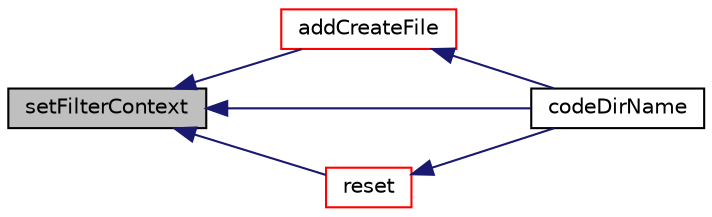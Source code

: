 digraph "setFilterContext"
{
  bgcolor="transparent";
  edge [fontname="Helvetica",fontsize="10",labelfontname="Helvetica",labelfontsize="10"];
  node [fontname="Helvetica",fontsize="10",shape=record];
  rankdir="LR";
  Node1 [label="setFilterContext",height=0.2,width=0.4,color="black", fillcolor="grey75", style="filled", fontcolor="black"];
  Node1 -> Node2 [dir="back",color="midnightblue",fontsize="10",style="solid",fontname="Helvetica"];
  Node2 [label="addCreateFile",height=0.2,width=0.4,color="red",URL="$a00604.html#a6d270b8740a9f41b1b6dfb91cdc6c4bd",tooltip="Add a file to create with its contents. Will not be filtered. "];
  Node2 -> Node3 [dir="back",color="midnightblue",fontsize="10",style="solid",fontname="Helvetica"];
  Node3 [label="codeDirName",height=0.2,width=0.4,color="black",URL="$a00604.html#a9dde26399656a693ab209ee4a0eece6a",tooltip="Return the code-dirname. "];
  Node1 -> Node3 [dir="back",color="midnightblue",fontsize="10",style="solid",fontname="Helvetica"];
  Node1 -> Node4 [dir="back",color="midnightblue",fontsize="10",style="solid",fontname="Helvetica"];
  Node4 [label="reset",height=0.2,width=0.4,color="red",URL="$a00604.html#a5fe40a6007c13edae2b46c47d7a0c3c7",tooltip="Clear files and reset variables to specified context. "];
  Node4 -> Node3 [dir="back",color="midnightblue",fontsize="10",style="solid",fontname="Helvetica"];
}
